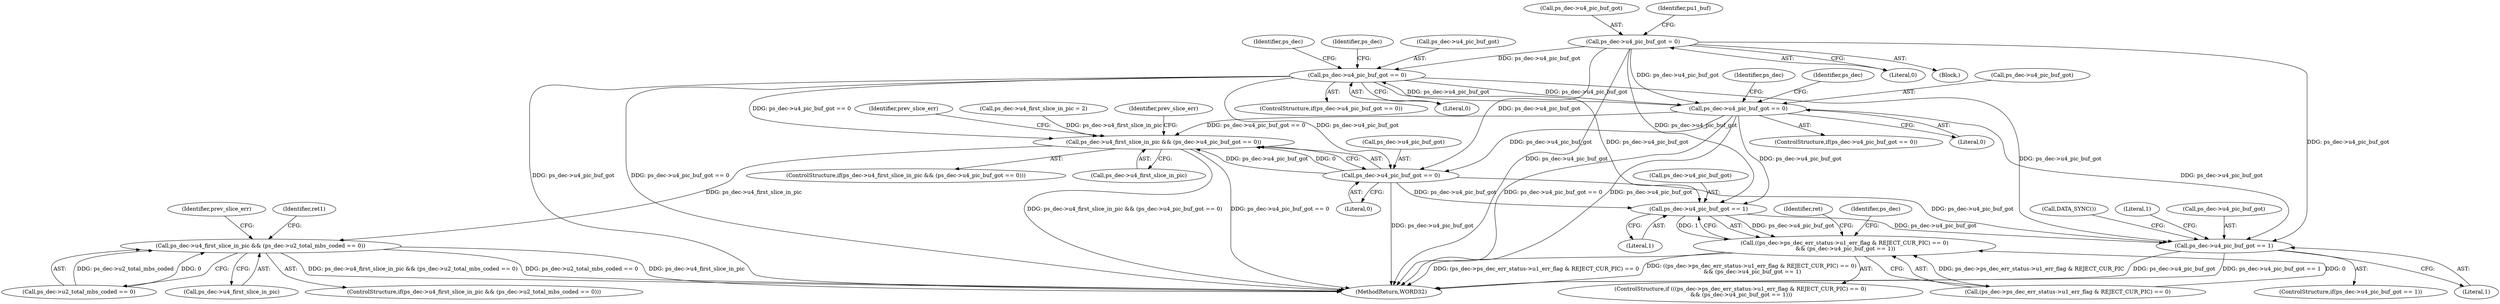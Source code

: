 digraph "0_Android_494561291a503840f385fbcd11d9bc5f4dc502b8@pointer" {
"1001238" [label="(Call,ps_dec->u4_pic_buf_got == 0)"];
"1001079" [label="(Call,ps_dec->u4_pic_buf_got == 0)"];
"1001238" [label="(Call,ps_dec->u4_pic_buf_got == 0)"];
"1000970" [label="(Call,ps_dec->u4_pic_buf_got = 0)"];
"1001512" [label="(Call,ps_dec->u4_first_slice_in_pic && (ps_dec->u4_pic_buf_got == 0))"];
"1001529" [label="(Call,ps_dec->u4_first_slice_in_pic && (ps_dec->u2_total_mbs_coded == 0))"];
"1001516" [label="(Call,ps_dec->u4_pic_buf_got == 0)"];
"1001881" [label="(Call,ps_dec->u4_pic_buf_got == 1)"];
"1001871" [label="(Call,((ps_dec->ps_dec_err_status->u1_err_flag & REJECT_CUR_PIC) == 0)\n && (ps_dec->u4_pic_buf_got == 1))"];
"1002173" [label="(Call,ps_dec->u4_pic_buf_got == 1)"];
"1002218" [label="(Call,DATA_SYNC())"];
"1001872" [label="(Call,(ps_dec->ps_dec_err_status->u1_err_flag & REJECT_CUR_PIC) == 0)"];
"1001526" [label="(Identifier,prev_slice_err)"];
"1001885" [label="(Literal,1)"];
"1001078" [label="(ControlStructure,if(ps_dec->u4_pic_buf_got == 0))"];
"1001888" [label="(Identifier,ret)"];
"1001520" [label="(Literal,0)"];
"1001870" [label="(ControlStructure,if (((ps_dec->ps_dec_err_status->u1_err_flag & REJECT_CUR_PIC) == 0)\n && (ps_dec->u4_pic_buf_got == 1)))"];
"1001245" [label="(Identifier,ps_dec)"];
"1001882" [label="(Call,ps_dec->u4_pic_buf_got)"];
"1002173" [label="(Call,ps_dec->u4_pic_buf_got == 1)"];
"1001237" [label="(ControlStructure,if(ps_dec->u4_pic_buf_got == 0))"];
"1001088" [label="(Identifier,ps_dec)"];
"1000974" [label="(Literal,0)"];
"1000971" [label="(Call,ps_dec->u4_pic_buf_got)"];
"1001118" [label="(Identifier,ps_dec)"];
"1000928" [label="(Call,ps_dec->u4_first_slice_in_pic = 2)"];
"1002226" [label="(MethodReturn,WORD32)"];
"1002177" [label="(Literal,1)"];
"1001511" [label="(ControlStructure,if(ps_dec->u4_first_slice_in_pic && (ps_dec->u4_pic_buf_got == 0)))"];
"1001539" [label="(Identifier,prev_slice_err)"];
"1001079" [label="(Call,ps_dec->u4_pic_buf_got == 0)"];
"1001528" [label="(ControlStructure,if(ps_dec->u4_first_slice_in_pic && (ps_dec->u2_total_mbs_coded == 0)))"];
"1001238" [label="(Call,ps_dec->u4_pic_buf_got == 0)"];
"1002181" [label="(Literal,1)"];
"1001517" [label="(Call,ps_dec->u4_pic_buf_got)"];
"1000156" [label="(Block,)"];
"1001080" [label="(Call,ps_dec->u4_pic_buf_got)"];
"1001542" [label="(Identifier,ret1)"];
"1001265" [label="(Identifier,ps_dec)"];
"1000970" [label="(Call,ps_dec->u4_pic_buf_got = 0)"];
"1002174" [label="(Call,ps_dec->u4_pic_buf_got)"];
"1001516" [label="(Call,ps_dec->u4_pic_buf_got == 0)"];
"1001529" [label="(Call,ps_dec->u4_first_slice_in_pic && (ps_dec->u2_total_mbs_coded == 0))"];
"1000978" [label="(Identifier,pu1_buf)"];
"1001239" [label="(Call,ps_dec->u4_pic_buf_got)"];
"1001512" [label="(Call,ps_dec->u4_first_slice_in_pic && (ps_dec->u4_pic_buf_got == 0))"];
"1001530" [label="(Call,ps_dec->u4_first_slice_in_pic)"];
"1001242" [label="(Literal,0)"];
"1001533" [label="(Call,ps_dec->u2_total_mbs_coded == 0)"];
"1001894" [label="(Identifier,ps_dec)"];
"1001083" [label="(Literal,0)"];
"1001881" [label="(Call,ps_dec->u4_pic_buf_got == 1)"];
"1002172" [label="(ControlStructure,if(ps_dec->u4_pic_buf_got == 1))"];
"1001522" [label="(Identifier,prev_slice_err)"];
"1001871" [label="(Call,((ps_dec->ps_dec_err_status->u1_err_flag & REJECT_CUR_PIC) == 0)\n && (ps_dec->u4_pic_buf_got == 1))"];
"1001513" [label="(Call,ps_dec->u4_first_slice_in_pic)"];
"1001238" -> "1001237"  [label="AST: "];
"1001238" -> "1001242"  [label="CFG: "];
"1001239" -> "1001238"  [label="AST: "];
"1001242" -> "1001238"  [label="AST: "];
"1001245" -> "1001238"  [label="CFG: "];
"1001265" -> "1001238"  [label="CFG: "];
"1001238" -> "1002226"  [label="DDG: ps_dec->u4_pic_buf_got"];
"1001238" -> "1002226"  [label="DDG: ps_dec->u4_pic_buf_got == 0"];
"1001238" -> "1001079"  [label="DDG: ps_dec->u4_pic_buf_got"];
"1001079" -> "1001238"  [label="DDG: ps_dec->u4_pic_buf_got"];
"1000970" -> "1001238"  [label="DDG: ps_dec->u4_pic_buf_got"];
"1001238" -> "1001512"  [label="DDG: ps_dec->u4_pic_buf_got == 0"];
"1001238" -> "1001516"  [label="DDG: ps_dec->u4_pic_buf_got"];
"1001238" -> "1001881"  [label="DDG: ps_dec->u4_pic_buf_got"];
"1001238" -> "1002173"  [label="DDG: ps_dec->u4_pic_buf_got"];
"1001079" -> "1001078"  [label="AST: "];
"1001079" -> "1001083"  [label="CFG: "];
"1001080" -> "1001079"  [label="AST: "];
"1001083" -> "1001079"  [label="AST: "];
"1001088" -> "1001079"  [label="CFG: "];
"1001118" -> "1001079"  [label="CFG: "];
"1001079" -> "1002226"  [label="DDG: ps_dec->u4_pic_buf_got"];
"1001079" -> "1002226"  [label="DDG: ps_dec->u4_pic_buf_got == 0"];
"1000970" -> "1001079"  [label="DDG: ps_dec->u4_pic_buf_got"];
"1001079" -> "1001512"  [label="DDG: ps_dec->u4_pic_buf_got == 0"];
"1001079" -> "1001516"  [label="DDG: ps_dec->u4_pic_buf_got"];
"1001079" -> "1001881"  [label="DDG: ps_dec->u4_pic_buf_got"];
"1001079" -> "1002173"  [label="DDG: ps_dec->u4_pic_buf_got"];
"1000970" -> "1000156"  [label="AST: "];
"1000970" -> "1000974"  [label="CFG: "];
"1000971" -> "1000970"  [label="AST: "];
"1000974" -> "1000970"  [label="AST: "];
"1000978" -> "1000970"  [label="CFG: "];
"1000970" -> "1002226"  [label="DDG: ps_dec->u4_pic_buf_got"];
"1000970" -> "1001516"  [label="DDG: ps_dec->u4_pic_buf_got"];
"1000970" -> "1001881"  [label="DDG: ps_dec->u4_pic_buf_got"];
"1000970" -> "1002173"  [label="DDG: ps_dec->u4_pic_buf_got"];
"1001512" -> "1001511"  [label="AST: "];
"1001512" -> "1001513"  [label="CFG: "];
"1001512" -> "1001516"  [label="CFG: "];
"1001513" -> "1001512"  [label="AST: "];
"1001516" -> "1001512"  [label="AST: "];
"1001522" -> "1001512"  [label="CFG: "];
"1001526" -> "1001512"  [label="CFG: "];
"1001512" -> "1002226"  [label="DDG: ps_dec->u4_first_slice_in_pic && (ps_dec->u4_pic_buf_got == 0)"];
"1001512" -> "1002226"  [label="DDG: ps_dec->u4_pic_buf_got == 0"];
"1000928" -> "1001512"  [label="DDG: ps_dec->u4_first_slice_in_pic"];
"1001516" -> "1001512"  [label="DDG: ps_dec->u4_pic_buf_got"];
"1001516" -> "1001512"  [label="DDG: 0"];
"1001512" -> "1001529"  [label="DDG: ps_dec->u4_first_slice_in_pic"];
"1001529" -> "1001528"  [label="AST: "];
"1001529" -> "1001530"  [label="CFG: "];
"1001529" -> "1001533"  [label="CFG: "];
"1001530" -> "1001529"  [label="AST: "];
"1001533" -> "1001529"  [label="AST: "];
"1001539" -> "1001529"  [label="CFG: "];
"1001542" -> "1001529"  [label="CFG: "];
"1001529" -> "1002226"  [label="DDG: ps_dec->u4_first_slice_in_pic"];
"1001529" -> "1002226"  [label="DDG: ps_dec->u4_first_slice_in_pic && (ps_dec->u2_total_mbs_coded == 0)"];
"1001529" -> "1002226"  [label="DDG: ps_dec->u2_total_mbs_coded == 0"];
"1001533" -> "1001529"  [label="DDG: ps_dec->u2_total_mbs_coded"];
"1001533" -> "1001529"  [label="DDG: 0"];
"1001516" -> "1001520"  [label="CFG: "];
"1001517" -> "1001516"  [label="AST: "];
"1001520" -> "1001516"  [label="AST: "];
"1001516" -> "1002226"  [label="DDG: ps_dec->u4_pic_buf_got"];
"1001516" -> "1001881"  [label="DDG: ps_dec->u4_pic_buf_got"];
"1001516" -> "1002173"  [label="DDG: ps_dec->u4_pic_buf_got"];
"1001881" -> "1001871"  [label="AST: "];
"1001881" -> "1001885"  [label="CFG: "];
"1001882" -> "1001881"  [label="AST: "];
"1001885" -> "1001881"  [label="AST: "];
"1001871" -> "1001881"  [label="CFG: "];
"1001881" -> "1001871"  [label="DDG: ps_dec->u4_pic_buf_got"];
"1001881" -> "1001871"  [label="DDG: 1"];
"1001881" -> "1002173"  [label="DDG: ps_dec->u4_pic_buf_got"];
"1001871" -> "1001870"  [label="AST: "];
"1001871" -> "1001872"  [label="CFG: "];
"1001872" -> "1001871"  [label="AST: "];
"1001888" -> "1001871"  [label="CFG: "];
"1001894" -> "1001871"  [label="CFG: "];
"1001871" -> "1002226"  [label="DDG: (ps_dec->ps_dec_err_status->u1_err_flag & REJECT_CUR_PIC) == 0"];
"1001871" -> "1002226"  [label="DDG: ((ps_dec->ps_dec_err_status->u1_err_flag & REJECT_CUR_PIC) == 0)\n && (ps_dec->u4_pic_buf_got == 1)"];
"1001872" -> "1001871"  [label="DDG: ps_dec->ps_dec_err_status->u1_err_flag & REJECT_CUR_PIC"];
"1001872" -> "1001871"  [label="DDG: 0"];
"1002173" -> "1002172"  [label="AST: "];
"1002173" -> "1002177"  [label="CFG: "];
"1002174" -> "1002173"  [label="AST: "];
"1002177" -> "1002173"  [label="AST: "];
"1002181" -> "1002173"  [label="CFG: "];
"1002218" -> "1002173"  [label="CFG: "];
"1002173" -> "1002226"  [label="DDG: ps_dec->u4_pic_buf_got"];
"1002173" -> "1002226"  [label="DDG: ps_dec->u4_pic_buf_got == 1"];
}
